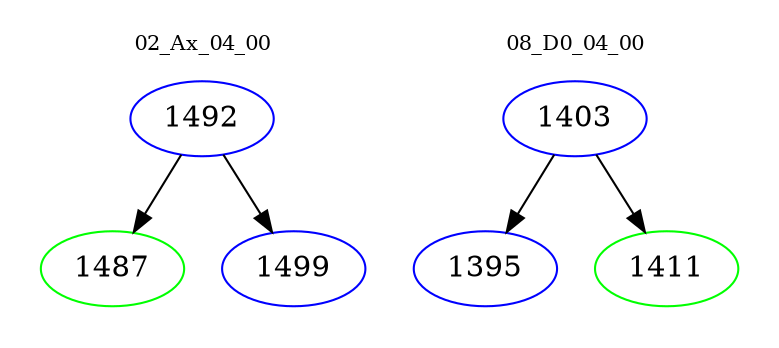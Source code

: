 digraph{
subgraph cluster_0 {
color = white
label = "02_Ax_04_00";
fontsize=10;
T0_1492 [label="1492", color="blue"]
T0_1492 -> T0_1487 [color="black"]
T0_1487 [label="1487", color="green"]
T0_1492 -> T0_1499 [color="black"]
T0_1499 [label="1499", color="blue"]
}
subgraph cluster_1 {
color = white
label = "08_D0_04_00";
fontsize=10;
T1_1403 [label="1403", color="blue"]
T1_1403 -> T1_1395 [color="black"]
T1_1395 [label="1395", color="blue"]
T1_1403 -> T1_1411 [color="black"]
T1_1411 [label="1411", color="green"]
}
}
